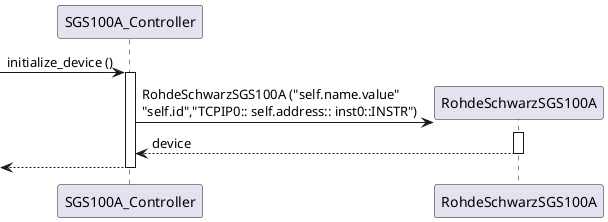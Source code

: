 @startuml

participant SGS100A_Controller as sgs
participant RohdeSchwarzSGS100A as dev

[-> sgs ++: initialize_device ()
sgs -> dev **: RohdeSchwarzSGS100A ("self.name.value"\n"self.id","TCPIP0:: self.address:: inst0::INSTR")
activate dev
return device
return

@enduml
